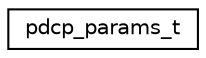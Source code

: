 digraph "Graphical Class Hierarchy"
{
 // LATEX_PDF_SIZE
  edge [fontname="Helvetica",fontsize="10",labelfontname="Helvetica",labelfontsize="10"];
  node [fontname="Helvetica",fontsize="10",shape=record];
  rankdir="LR";
  Node0 [label="pdcp_params_t",height=0.2,width=0.4,color="black", fillcolor="white", style="filled",URL="$structpdcp__params__t.html",tooltip=" "];
}
